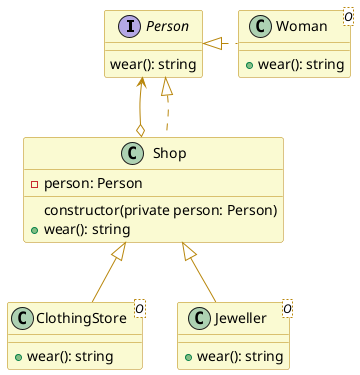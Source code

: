 @startuml

skinparam class {
  backgroundColor lightgoldenrodyellow
  arrowColor darkgoldenrod
  borderColor darkgoldenrod
}

interface Person {
  wear(): string
}

class Woman <O> {
  + wear(): string
}

class Shop {
  - person: Person
  constructor(private person: Person)
  + wear(): string
}

class ClothingStore <O> {
  + wear(): string
}

class Jeweller <O> {
  + wear(): string
}

Person <|. Woman
Person <--o Shop
Person <|.. Shop

Shop <|-- ClothingStore
Shop <|-- Jeweller

@enduml

' We don't need use non-concrete decorator class (Shop) in client code
' We can add private functions inside concrete decorators
' We can create a wrapper for client logic (with Person type argument)
